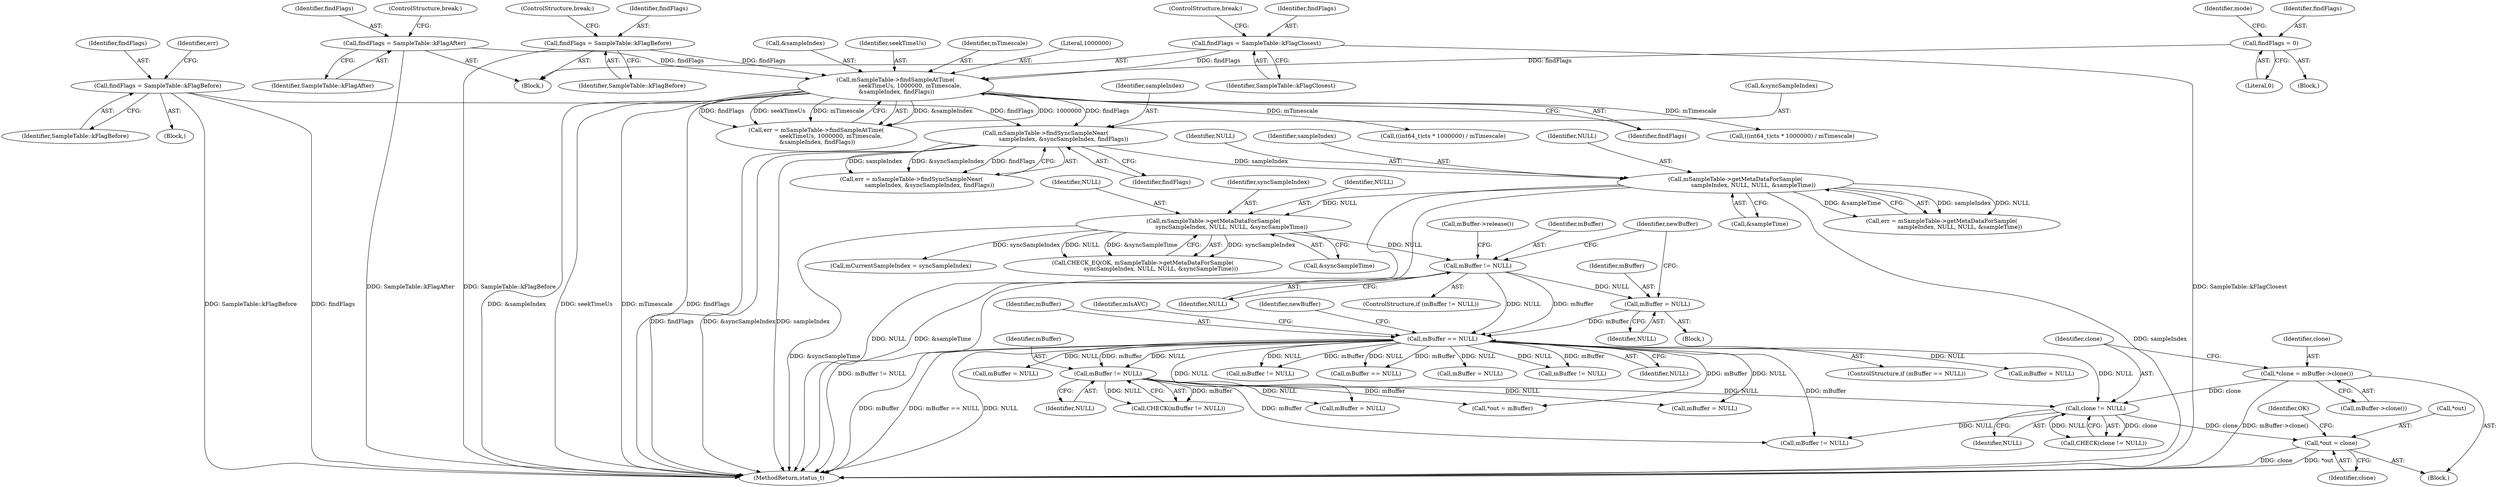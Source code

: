 digraph "0_Android_d48f0f145f8f0f4472bc0af668ac9a8bce44ba9b_0@pointer" {
"1000470" [label="(Call,*out = clone)"];
"1000438" [label="(Call,clone != NULL)"];
"1000434" [label="(Call,*clone = mBuffer->clone())"];
"1000264" [label="(Call,mBuffer == NULL)"];
"1000251" [label="(Call,mBuffer = NULL)"];
"1000246" [label="(Call,mBuffer != NULL)"];
"1000236" [label="(Call,mSampleTable->getMetaDataForSample(\n                    syncSampleIndex, NULL, NULL, &syncSampleTime))"];
"1000204" [label="(Call,mSampleTable->getMetaDataForSample(\n                    sampleIndex, NULL, NULL, &sampleTime))"];
"1000191" [label="(Call,mSampleTable->findSyncSampleNear(\n                    sampleIndex, &syncSampleIndex, findFlags))"];
"1000180" [label="(Call,findFlags = SampleTable::kFlagBefore)"];
"1000168" [label="(Call,mSampleTable->findSampleAtTime(\n                seekTimeUs, 1000000, mTimescale,\n &sampleIndex, findFlags))"];
"1000144" [label="(Call,findFlags = SampleTable::kFlagBefore)"];
"1000149" [label="(Call,findFlags = SampleTable::kFlagAfter)"];
"1000155" [label="(Call,findFlags = SampleTable::kFlagClosest)"];
"1000137" [label="(Call,findFlags = 0)"];
"1000344" [label="(Call,mBuffer != NULL)"];
"1000249" [label="(Block,)"];
"1000189" [label="(Call,err = mSampleTable->findSyncSampleNear(\n                    sampleIndex, &syncSampleIndex, findFlags))"];
"1000265" [label="(Identifier,mBuffer)"];
"1000533" [label="(Call,mBuffer != NULL)"];
"1000180" [label="(Call,findFlags = SampleTable::kFlagBefore)"];
"1000475" [label="(Identifier,OK)"];
"1000207" [label="(Identifier,NULL)"];
"1000191" [label="(Call,mSampleTable->findSyncSampleNear(\n                    sampleIndex, &syncSampleIndex, findFlags))"];
"1000304" [label="(Call,mBuffer == NULL)"];
"1000137" [label="(Call,findFlags = 0)"];
"1000345" [label="(Identifier,mBuffer)"];
"1000675" [label="(Call,((int64_t)cts * 1000000) / mTimescale)"];
"1000470" [label="(Call,*out = clone)"];
"1000158" [label="(ControlStructure,break;)"];
"1000313" [label="(Identifier,mIsAVC)"];
"1000139" [label="(Literal,0)"];
"1000436" [label="(Call,mBuffer->clone())"];
"1000206" [label="(Identifier,NULL)"];
"1000437" [label="(Call,CHECK(clone != NULL))"];
"1000605" [label="(Call,mBuffer = NULL)"];
"1000666" [label="(Call,mBuffer != NULL)"];
"1000204" [label="(Call,mSampleTable->getMetaDataForSample(\n                    sampleIndex, NULL, NULL, &sampleTime))"];
"1000182" [label="(Identifier,SampleTable::kFlagBefore)"];
"1000179" [label="(Block,)"];
"1000435" [label="(Identifier,clone)"];
"1000144" [label="(Call,findFlags = SampleTable::kFlagBefore)"];
"1000266" [label="(Identifier,NULL)"];
"1000205" [label="(Identifier,sampleIndex)"];
"1000174" [label="(Identifier,findFlags)"];
"1000253" [label="(Identifier,NULL)"];
"1000236" [label="(Call,mSampleTable->getMetaDataForSample(\n                    syncSampleIndex, NULL, NULL, &syncSampleTime))"];
"1000716" [label="(MethodReturn,status_t)"];
"1000428" [label="(Call,mBuffer = NULL)"];
"1000346" [label="(Identifier,NULL)"];
"1000147" [label="(ControlStructure,break;)"];
"1000150" [label="(Identifier,findFlags)"];
"1000434" [label="(Call,*clone = mBuffer->clone())"];
"1000246" [label="(Call,mBuffer != NULL)"];
"1000238" [label="(Identifier,NULL)"];
"1000172" [label="(Call,&sampleIndex)"];
"1000344" [label="(Call,mBuffer != NULL)"];
"1000353" [label="(Call,((int64_t)cts * 1000000) / mTimescale)"];
"1000234" [label="(Call,CHECK_EQ(OK, mSampleTable->getMetaDataForSample(\n                    syncSampleIndex, NULL, NULL, &syncSampleTime)))"];
"1000169" [label="(Identifier,seekTimeUs)"];
"1000438" [label="(Call,clone != NULL)"];
"1000142" [label="(Block,)"];
"1000439" [label="(Identifier,clone)"];
"1000392" [label="(Call,*out = mBuffer)"];
"1000151" [label="(Identifier,SampleTable::kFlagAfter)"];
"1000237" [label="(Identifier,syncSampleIndex)"];
"1000264" [label="(Call,mBuffer == NULL)"];
"1000166" [label="(Call,err = mSampleTable->findSampleAtTime(\n                seekTimeUs, 1000000, mTimescale,\n &sampleIndex, findFlags))"];
"1000240" [label="(Call,&syncSampleTime)"];
"1000396" [label="(Call,mBuffer = NULL)"];
"1000141" [label="(Identifier,mode)"];
"1000193" [label="(Call,&syncSampleIndex)"];
"1000186" [label="(Identifier,err)"];
"1000208" [label="(Call,&sampleTime)"];
"1000156" [label="(Identifier,findFlags)"];
"1000263" [label="(ControlStructure,if (mBuffer == NULL))"];
"1000239" [label="(Identifier,NULL)"];
"1000192" [label="(Identifier,sampleIndex)"];
"1000195" [label="(Identifier,findFlags)"];
"1000317" [label="(Block,)"];
"1000252" [label="(Identifier,mBuffer)"];
"1000155" [label="(Call,findFlags = SampleTable::kFlagClosest)"];
"1000202" [label="(Call,err = mSampleTable->getMetaDataForSample(\n                    sampleIndex, NULL, NULL, &sampleTime))"];
"1000171" [label="(Identifier,mTimescale)"];
"1000248" [label="(Identifier,NULL)"];
"1000338" [label="(Call,mBuffer = NULL)"];
"1000146" [label="(Identifier,SampleTable::kFlagBefore)"];
"1000343" [label="(Call,CHECK(mBuffer != NULL))"];
"1000471" [label="(Call,*out)"];
"1000247" [label="(Identifier,mBuffer)"];
"1000138" [label="(Identifier,findFlags)"];
"1000170" [label="(Literal,1000000)"];
"1000145" [label="(Identifier,findFlags)"];
"1000242" [label="(Call,mCurrentSampleIndex = syncSampleIndex)"];
"1000157" [label="(Identifier,SampleTable::kFlagClosest)"];
"1000251" [label="(Call,mBuffer = NULL)"];
"1000447" [label="(Call,mBuffer != NULL)"];
"1000440" [label="(Identifier,NULL)"];
"1000135" [label="(Block,)"];
"1000168" [label="(Call,mSampleTable->findSampleAtTime(\n                seekTimeUs, 1000000, mTimescale,\n &sampleIndex, findFlags))"];
"1000152" [label="(ControlStructure,break;)"];
"1000269" [label="(Identifier,newBuffer)"];
"1000149" [label="(Call,findFlags = SampleTable::kFlagAfter)"];
"1000524" [label="(Call,mBuffer = NULL)"];
"1000261" [label="(Identifier,newBuffer)"];
"1000181" [label="(Identifier,findFlags)"];
"1000245" [label="(ControlStructure,if (mBuffer != NULL))"];
"1000250" [label="(Call,mBuffer->release())"];
"1000473" [label="(Identifier,clone)"];
"1000470" -> "1000317"  [label="AST: "];
"1000470" -> "1000473"  [label="CFG: "];
"1000471" -> "1000470"  [label="AST: "];
"1000473" -> "1000470"  [label="AST: "];
"1000475" -> "1000470"  [label="CFG: "];
"1000470" -> "1000716"  [label="DDG: clone"];
"1000470" -> "1000716"  [label="DDG: *out"];
"1000438" -> "1000470"  [label="DDG: clone"];
"1000438" -> "1000437"  [label="AST: "];
"1000438" -> "1000440"  [label="CFG: "];
"1000439" -> "1000438"  [label="AST: "];
"1000440" -> "1000438"  [label="AST: "];
"1000437" -> "1000438"  [label="CFG: "];
"1000438" -> "1000437"  [label="DDG: clone"];
"1000438" -> "1000437"  [label="DDG: NULL"];
"1000434" -> "1000438"  [label="DDG: clone"];
"1000264" -> "1000438"  [label="DDG: NULL"];
"1000344" -> "1000438"  [label="DDG: NULL"];
"1000438" -> "1000447"  [label="DDG: NULL"];
"1000434" -> "1000317"  [label="AST: "];
"1000434" -> "1000436"  [label="CFG: "];
"1000435" -> "1000434"  [label="AST: "];
"1000436" -> "1000434"  [label="AST: "];
"1000439" -> "1000434"  [label="CFG: "];
"1000434" -> "1000716"  [label="DDG: mBuffer->clone()"];
"1000264" -> "1000263"  [label="AST: "];
"1000264" -> "1000266"  [label="CFG: "];
"1000265" -> "1000264"  [label="AST: "];
"1000266" -> "1000264"  [label="AST: "];
"1000269" -> "1000264"  [label="CFG: "];
"1000313" -> "1000264"  [label="CFG: "];
"1000264" -> "1000716"  [label="DDG: mBuffer"];
"1000264" -> "1000716"  [label="DDG: mBuffer == NULL"];
"1000264" -> "1000716"  [label="DDG: NULL"];
"1000251" -> "1000264"  [label="DDG: mBuffer"];
"1000246" -> "1000264"  [label="DDG: mBuffer"];
"1000246" -> "1000264"  [label="DDG: NULL"];
"1000264" -> "1000304"  [label="DDG: mBuffer"];
"1000264" -> "1000304"  [label="DDG: NULL"];
"1000264" -> "1000338"  [label="DDG: NULL"];
"1000264" -> "1000344"  [label="DDG: mBuffer"];
"1000264" -> "1000344"  [label="DDG: NULL"];
"1000264" -> "1000392"  [label="DDG: mBuffer"];
"1000264" -> "1000396"  [label="DDG: NULL"];
"1000264" -> "1000428"  [label="DDG: NULL"];
"1000264" -> "1000447"  [label="DDG: mBuffer"];
"1000264" -> "1000524"  [label="DDG: NULL"];
"1000264" -> "1000533"  [label="DDG: mBuffer"];
"1000264" -> "1000533"  [label="DDG: NULL"];
"1000264" -> "1000605"  [label="DDG: NULL"];
"1000264" -> "1000666"  [label="DDG: mBuffer"];
"1000264" -> "1000666"  [label="DDG: NULL"];
"1000251" -> "1000249"  [label="AST: "];
"1000251" -> "1000253"  [label="CFG: "];
"1000252" -> "1000251"  [label="AST: "];
"1000253" -> "1000251"  [label="AST: "];
"1000261" -> "1000251"  [label="CFG: "];
"1000246" -> "1000251"  [label="DDG: NULL"];
"1000246" -> "1000245"  [label="AST: "];
"1000246" -> "1000248"  [label="CFG: "];
"1000247" -> "1000246"  [label="AST: "];
"1000248" -> "1000246"  [label="AST: "];
"1000250" -> "1000246"  [label="CFG: "];
"1000261" -> "1000246"  [label="CFG: "];
"1000246" -> "1000716"  [label="DDG: mBuffer != NULL"];
"1000236" -> "1000246"  [label="DDG: NULL"];
"1000236" -> "1000234"  [label="AST: "];
"1000236" -> "1000240"  [label="CFG: "];
"1000237" -> "1000236"  [label="AST: "];
"1000238" -> "1000236"  [label="AST: "];
"1000239" -> "1000236"  [label="AST: "];
"1000240" -> "1000236"  [label="AST: "];
"1000234" -> "1000236"  [label="CFG: "];
"1000236" -> "1000716"  [label="DDG: &syncSampleTime"];
"1000236" -> "1000234"  [label="DDG: syncSampleIndex"];
"1000236" -> "1000234"  [label="DDG: NULL"];
"1000236" -> "1000234"  [label="DDG: &syncSampleTime"];
"1000204" -> "1000236"  [label="DDG: NULL"];
"1000236" -> "1000242"  [label="DDG: syncSampleIndex"];
"1000204" -> "1000202"  [label="AST: "];
"1000204" -> "1000208"  [label="CFG: "];
"1000205" -> "1000204"  [label="AST: "];
"1000206" -> "1000204"  [label="AST: "];
"1000207" -> "1000204"  [label="AST: "];
"1000208" -> "1000204"  [label="AST: "];
"1000202" -> "1000204"  [label="CFG: "];
"1000204" -> "1000716"  [label="DDG: NULL"];
"1000204" -> "1000716"  [label="DDG: &sampleTime"];
"1000204" -> "1000716"  [label="DDG: sampleIndex"];
"1000204" -> "1000202"  [label="DDG: sampleIndex"];
"1000204" -> "1000202"  [label="DDG: NULL"];
"1000204" -> "1000202"  [label="DDG: &sampleTime"];
"1000191" -> "1000204"  [label="DDG: sampleIndex"];
"1000191" -> "1000189"  [label="AST: "];
"1000191" -> "1000195"  [label="CFG: "];
"1000192" -> "1000191"  [label="AST: "];
"1000193" -> "1000191"  [label="AST: "];
"1000195" -> "1000191"  [label="AST: "];
"1000189" -> "1000191"  [label="CFG: "];
"1000191" -> "1000716"  [label="DDG: findFlags"];
"1000191" -> "1000716"  [label="DDG: &syncSampleIndex"];
"1000191" -> "1000716"  [label="DDG: sampleIndex"];
"1000191" -> "1000189"  [label="DDG: sampleIndex"];
"1000191" -> "1000189"  [label="DDG: &syncSampleIndex"];
"1000191" -> "1000189"  [label="DDG: findFlags"];
"1000180" -> "1000191"  [label="DDG: findFlags"];
"1000168" -> "1000191"  [label="DDG: findFlags"];
"1000180" -> "1000179"  [label="AST: "];
"1000180" -> "1000182"  [label="CFG: "];
"1000181" -> "1000180"  [label="AST: "];
"1000182" -> "1000180"  [label="AST: "];
"1000186" -> "1000180"  [label="CFG: "];
"1000180" -> "1000716"  [label="DDG: SampleTable::kFlagBefore"];
"1000180" -> "1000716"  [label="DDG: findFlags"];
"1000168" -> "1000166"  [label="AST: "];
"1000168" -> "1000174"  [label="CFG: "];
"1000169" -> "1000168"  [label="AST: "];
"1000170" -> "1000168"  [label="AST: "];
"1000171" -> "1000168"  [label="AST: "];
"1000172" -> "1000168"  [label="AST: "];
"1000174" -> "1000168"  [label="AST: "];
"1000166" -> "1000168"  [label="CFG: "];
"1000168" -> "1000716"  [label="DDG: &sampleIndex"];
"1000168" -> "1000716"  [label="DDG: seekTimeUs"];
"1000168" -> "1000716"  [label="DDG: mTimescale"];
"1000168" -> "1000716"  [label="DDG: findFlags"];
"1000168" -> "1000166"  [label="DDG: &sampleIndex"];
"1000168" -> "1000166"  [label="DDG: 1000000"];
"1000168" -> "1000166"  [label="DDG: findFlags"];
"1000168" -> "1000166"  [label="DDG: seekTimeUs"];
"1000168" -> "1000166"  [label="DDG: mTimescale"];
"1000144" -> "1000168"  [label="DDG: findFlags"];
"1000149" -> "1000168"  [label="DDG: findFlags"];
"1000155" -> "1000168"  [label="DDG: findFlags"];
"1000137" -> "1000168"  [label="DDG: findFlags"];
"1000168" -> "1000353"  [label="DDG: mTimescale"];
"1000168" -> "1000675"  [label="DDG: mTimescale"];
"1000144" -> "1000142"  [label="AST: "];
"1000144" -> "1000146"  [label="CFG: "];
"1000145" -> "1000144"  [label="AST: "];
"1000146" -> "1000144"  [label="AST: "];
"1000147" -> "1000144"  [label="CFG: "];
"1000144" -> "1000716"  [label="DDG: SampleTable::kFlagBefore"];
"1000149" -> "1000142"  [label="AST: "];
"1000149" -> "1000151"  [label="CFG: "];
"1000150" -> "1000149"  [label="AST: "];
"1000151" -> "1000149"  [label="AST: "];
"1000152" -> "1000149"  [label="CFG: "];
"1000149" -> "1000716"  [label="DDG: SampleTable::kFlagAfter"];
"1000155" -> "1000142"  [label="AST: "];
"1000155" -> "1000157"  [label="CFG: "];
"1000156" -> "1000155"  [label="AST: "];
"1000157" -> "1000155"  [label="AST: "];
"1000158" -> "1000155"  [label="CFG: "];
"1000155" -> "1000716"  [label="DDG: SampleTable::kFlagClosest"];
"1000137" -> "1000135"  [label="AST: "];
"1000137" -> "1000139"  [label="CFG: "];
"1000138" -> "1000137"  [label="AST: "];
"1000139" -> "1000137"  [label="AST: "];
"1000141" -> "1000137"  [label="CFG: "];
"1000344" -> "1000343"  [label="AST: "];
"1000344" -> "1000346"  [label="CFG: "];
"1000345" -> "1000344"  [label="AST: "];
"1000346" -> "1000344"  [label="AST: "];
"1000343" -> "1000344"  [label="CFG: "];
"1000344" -> "1000343"  [label="DDG: mBuffer"];
"1000344" -> "1000343"  [label="DDG: NULL"];
"1000344" -> "1000392"  [label="DDG: mBuffer"];
"1000344" -> "1000396"  [label="DDG: NULL"];
"1000344" -> "1000428"  [label="DDG: NULL"];
"1000344" -> "1000447"  [label="DDG: mBuffer"];
}

